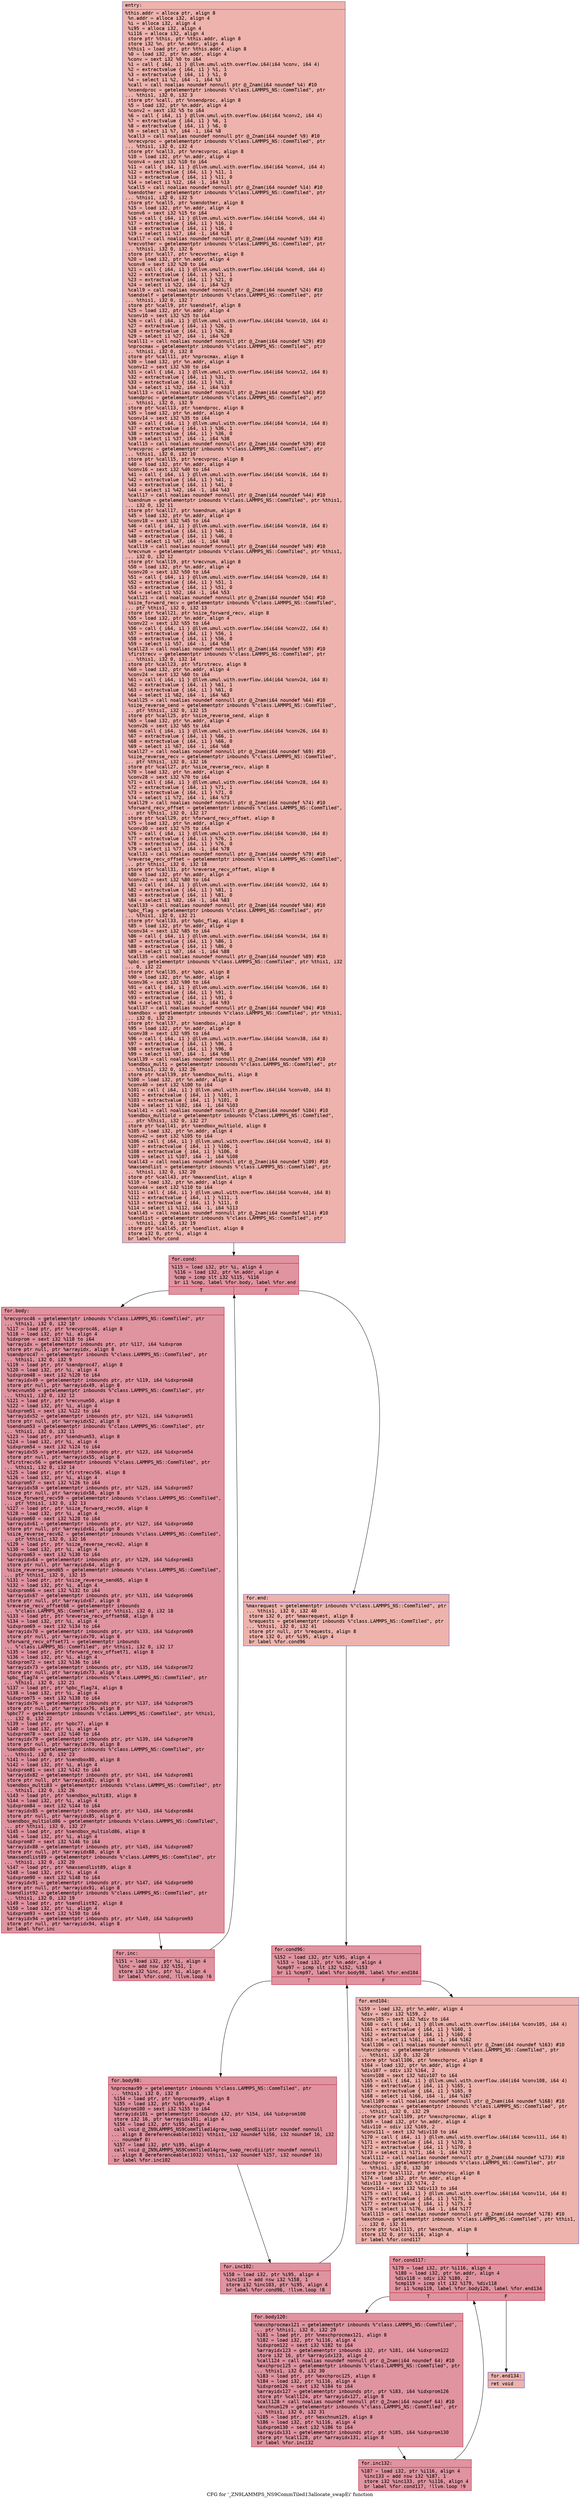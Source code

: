digraph "CFG for '_ZN9LAMMPS_NS9CommTiled13allocate_swapEi' function" {
	label="CFG for '_ZN9LAMMPS_NS9CommTiled13allocate_swapEi' function";

	Node0x5560773a8750 [shape=record,color="#3d50c3ff", style=filled, fillcolor="#d6524470" fontname="Courier",label="{entry:\l|  %this.addr = alloca ptr, align 8\l  %n.addr = alloca i32, align 4\l  %i = alloca i32, align 4\l  %i95 = alloca i32, align 4\l  %i116 = alloca i32, align 4\l  store ptr %this, ptr %this.addr, align 8\l  store i32 %n, ptr %n.addr, align 4\l  %this1 = load ptr, ptr %this.addr, align 8\l  %0 = load i32, ptr %n.addr, align 4\l  %conv = sext i32 %0 to i64\l  %1 = call \{ i64, i1 \} @llvm.umul.with.overflow.i64(i64 %conv, i64 4)\l  %2 = extractvalue \{ i64, i1 \} %1, 1\l  %3 = extractvalue \{ i64, i1 \} %1, 0\l  %4 = select i1 %2, i64 -1, i64 %3\l  %call = call noalias noundef nonnull ptr @_Znam(i64 noundef %4) #10\l  %nsendproc = getelementptr inbounds %\"class.LAMMPS_NS::CommTiled\", ptr\l... %this1, i32 0, i32 3\l  store ptr %call, ptr %nsendproc, align 8\l  %5 = load i32, ptr %n.addr, align 4\l  %conv2 = sext i32 %5 to i64\l  %6 = call \{ i64, i1 \} @llvm.umul.with.overflow.i64(i64 %conv2, i64 4)\l  %7 = extractvalue \{ i64, i1 \} %6, 1\l  %8 = extractvalue \{ i64, i1 \} %6, 0\l  %9 = select i1 %7, i64 -1, i64 %8\l  %call3 = call noalias noundef nonnull ptr @_Znam(i64 noundef %9) #10\l  %nrecvproc = getelementptr inbounds %\"class.LAMMPS_NS::CommTiled\", ptr\l... %this1, i32 0, i32 4\l  store ptr %call3, ptr %nrecvproc, align 8\l  %10 = load i32, ptr %n.addr, align 4\l  %conv4 = sext i32 %10 to i64\l  %11 = call \{ i64, i1 \} @llvm.umul.with.overflow.i64(i64 %conv4, i64 4)\l  %12 = extractvalue \{ i64, i1 \} %11, 1\l  %13 = extractvalue \{ i64, i1 \} %11, 0\l  %14 = select i1 %12, i64 -1, i64 %13\l  %call5 = call noalias noundef nonnull ptr @_Znam(i64 noundef %14) #10\l  %sendother = getelementptr inbounds %\"class.LAMMPS_NS::CommTiled\", ptr\l... %this1, i32 0, i32 5\l  store ptr %call5, ptr %sendother, align 8\l  %15 = load i32, ptr %n.addr, align 4\l  %conv6 = sext i32 %15 to i64\l  %16 = call \{ i64, i1 \} @llvm.umul.with.overflow.i64(i64 %conv6, i64 4)\l  %17 = extractvalue \{ i64, i1 \} %16, 1\l  %18 = extractvalue \{ i64, i1 \} %16, 0\l  %19 = select i1 %17, i64 -1, i64 %18\l  %call7 = call noalias noundef nonnull ptr @_Znam(i64 noundef %19) #10\l  %recvother = getelementptr inbounds %\"class.LAMMPS_NS::CommTiled\", ptr\l... %this1, i32 0, i32 6\l  store ptr %call7, ptr %recvother, align 8\l  %20 = load i32, ptr %n.addr, align 4\l  %conv8 = sext i32 %20 to i64\l  %21 = call \{ i64, i1 \} @llvm.umul.with.overflow.i64(i64 %conv8, i64 4)\l  %22 = extractvalue \{ i64, i1 \} %21, 1\l  %23 = extractvalue \{ i64, i1 \} %21, 0\l  %24 = select i1 %22, i64 -1, i64 %23\l  %call9 = call noalias noundef nonnull ptr @_Znam(i64 noundef %24) #10\l  %sendself = getelementptr inbounds %\"class.LAMMPS_NS::CommTiled\", ptr\l... %this1, i32 0, i32 7\l  store ptr %call9, ptr %sendself, align 8\l  %25 = load i32, ptr %n.addr, align 4\l  %conv10 = sext i32 %25 to i64\l  %26 = call \{ i64, i1 \} @llvm.umul.with.overflow.i64(i64 %conv10, i64 4)\l  %27 = extractvalue \{ i64, i1 \} %26, 1\l  %28 = extractvalue \{ i64, i1 \} %26, 0\l  %29 = select i1 %27, i64 -1, i64 %28\l  %call11 = call noalias noundef nonnull ptr @_Znam(i64 noundef %29) #10\l  %nprocmax = getelementptr inbounds %\"class.LAMMPS_NS::CommTiled\", ptr\l... %this1, i32 0, i32 8\l  store ptr %call11, ptr %nprocmax, align 8\l  %30 = load i32, ptr %n.addr, align 4\l  %conv12 = sext i32 %30 to i64\l  %31 = call \{ i64, i1 \} @llvm.umul.with.overflow.i64(i64 %conv12, i64 8)\l  %32 = extractvalue \{ i64, i1 \} %31, 1\l  %33 = extractvalue \{ i64, i1 \} %31, 0\l  %34 = select i1 %32, i64 -1, i64 %33\l  %call13 = call noalias noundef nonnull ptr @_Znam(i64 noundef %34) #10\l  %sendproc = getelementptr inbounds %\"class.LAMMPS_NS::CommTiled\", ptr\l... %this1, i32 0, i32 9\l  store ptr %call13, ptr %sendproc, align 8\l  %35 = load i32, ptr %n.addr, align 4\l  %conv14 = sext i32 %35 to i64\l  %36 = call \{ i64, i1 \} @llvm.umul.with.overflow.i64(i64 %conv14, i64 8)\l  %37 = extractvalue \{ i64, i1 \} %36, 1\l  %38 = extractvalue \{ i64, i1 \} %36, 0\l  %39 = select i1 %37, i64 -1, i64 %38\l  %call15 = call noalias noundef nonnull ptr @_Znam(i64 noundef %39) #10\l  %recvproc = getelementptr inbounds %\"class.LAMMPS_NS::CommTiled\", ptr\l... %this1, i32 0, i32 10\l  store ptr %call15, ptr %recvproc, align 8\l  %40 = load i32, ptr %n.addr, align 4\l  %conv16 = sext i32 %40 to i64\l  %41 = call \{ i64, i1 \} @llvm.umul.with.overflow.i64(i64 %conv16, i64 8)\l  %42 = extractvalue \{ i64, i1 \} %41, 1\l  %43 = extractvalue \{ i64, i1 \} %41, 0\l  %44 = select i1 %42, i64 -1, i64 %43\l  %call17 = call noalias noundef nonnull ptr @_Znam(i64 noundef %44) #10\l  %sendnum = getelementptr inbounds %\"class.LAMMPS_NS::CommTiled\", ptr %this1,\l... i32 0, i32 11\l  store ptr %call17, ptr %sendnum, align 8\l  %45 = load i32, ptr %n.addr, align 4\l  %conv18 = sext i32 %45 to i64\l  %46 = call \{ i64, i1 \} @llvm.umul.with.overflow.i64(i64 %conv18, i64 8)\l  %47 = extractvalue \{ i64, i1 \} %46, 1\l  %48 = extractvalue \{ i64, i1 \} %46, 0\l  %49 = select i1 %47, i64 -1, i64 %48\l  %call19 = call noalias noundef nonnull ptr @_Znam(i64 noundef %49) #10\l  %recvnum = getelementptr inbounds %\"class.LAMMPS_NS::CommTiled\", ptr %this1,\l... i32 0, i32 12\l  store ptr %call19, ptr %recvnum, align 8\l  %50 = load i32, ptr %n.addr, align 4\l  %conv20 = sext i32 %50 to i64\l  %51 = call \{ i64, i1 \} @llvm.umul.with.overflow.i64(i64 %conv20, i64 8)\l  %52 = extractvalue \{ i64, i1 \} %51, 1\l  %53 = extractvalue \{ i64, i1 \} %51, 0\l  %54 = select i1 %52, i64 -1, i64 %53\l  %call21 = call noalias noundef nonnull ptr @_Znam(i64 noundef %54) #10\l  %size_forward_recv = getelementptr inbounds %\"class.LAMMPS_NS::CommTiled\",\l... ptr %this1, i32 0, i32 13\l  store ptr %call21, ptr %size_forward_recv, align 8\l  %55 = load i32, ptr %n.addr, align 4\l  %conv22 = sext i32 %55 to i64\l  %56 = call \{ i64, i1 \} @llvm.umul.with.overflow.i64(i64 %conv22, i64 8)\l  %57 = extractvalue \{ i64, i1 \} %56, 1\l  %58 = extractvalue \{ i64, i1 \} %56, 0\l  %59 = select i1 %57, i64 -1, i64 %58\l  %call23 = call noalias noundef nonnull ptr @_Znam(i64 noundef %59) #10\l  %firstrecv = getelementptr inbounds %\"class.LAMMPS_NS::CommTiled\", ptr\l... %this1, i32 0, i32 14\l  store ptr %call23, ptr %firstrecv, align 8\l  %60 = load i32, ptr %n.addr, align 4\l  %conv24 = sext i32 %60 to i64\l  %61 = call \{ i64, i1 \} @llvm.umul.with.overflow.i64(i64 %conv24, i64 8)\l  %62 = extractvalue \{ i64, i1 \} %61, 1\l  %63 = extractvalue \{ i64, i1 \} %61, 0\l  %64 = select i1 %62, i64 -1, i64 %63\l  %call25 = call noalias noundef nonnull ptr @_Znam(i64 noundef %64) #10\l  %size_reverse_send = getelementptr inbounds %\"class.LAMMPS_NS::CommTiled\",\l... ptr %this1, i32 0, i32 15\l  store ptr %call25, ptr %size_reverse_send, align 8\l  %65 = load i32, ptr %n.addr, align 4\l  %conv26 = sext i32 %65 to i64\l  %66 = call \{ i64, i1 \} @llvm.umul.with.overflow.i64(i64 %conv26, i64 8)\l  %67 = extractvalue \{ i64, i1 \} %66, 1\l  %68 = extractvalue \{ i64, i1 \} %66, 0\l  %69 = select i1 %67, i64 -1, i64 %68\l  %call27 = call noalias noundef nonnull ptr @_Znam(i64 noundef %69) #10\l  %size_reverse_recv = getelementptr inbounds %\"class.LAMMPS_NS::CommTiled\",\l... ptr %this1, i32 0, i32 16\l  store ptr %call27, ptr %size_reverse_recv, align 8\l  %70 = load i32, ptr %n.addr, align 4\l  %conv28 = sext i32 %70 to i64\l  %71 = call \{ i64, i1 \} @llvm.umul.with.overflow.i64(i64 %conv28, i64 8)\l  %72 = extractvalue \{ i64, i1 \} %71, 1\l  %73 = extractvalue \{ i64, i1 \} %71, 0\l  %74 = select i1 %72, i64 -1, i64 %73\l  %call29 = call noalias noundef nonnull ptr @_Znam(i64 noundef %74) #10\l  %forward_recv_offset = getelementptr inbounds %\"class.LAMMPS_NS::CommTiled\",\l... ptr %this1, i32 0, i32 17\l  store ptr %call29, ptr %forward_recv_offset, align 8\l  %75 = load i32, ptr %n.addr, align 4\l  %conv30 = sext i32 %75 to i64\l  %76 = call \{ i64, i1 \} @llvm.umul.with.overflow.i64(i64 %conv30, i64 8)\l  %77 = extractvalue \{ i64, i1 \} %76, 1\l  %78 = extractvalue \{ i64, i1 \} %76, 0\l  %79 = select i1 %77, i64 -1, i64 %78\l  %call31 = call noalias noundef nonnull ptr @_Znam(i64 noundef %79) #10\l  %reverse_recv_offset = getelementptr inbounds %\"class.LAMMPS_NS::CommTiled\",\l... ptr %this1, i32 0, i32 18\l  store ptr %call31, ptr %reverse_recv_offset, align 8\l  %80 = load i32, ptr %n.addr, align 4\l  %conv32 = sext i32 %80 to i64\l  %81 = call \{ i64, i1 \} @llvm.umul.with.overflow.i64(i64 %conv32, i64 8)\l  %82 = extractvalue \{ i64, i1 \} %81, 1\l  %83 = extractvalue \{ i64, i1 \} %81, 0\l  %84 = select i1 %82, i64 -1, i64 %83\l  %call33 = call noalias noundef nonnull ptr @_Znam(i64 noundef %84) #10\l  %pbc_flag = getelementptr inbounds %\"class.LAMMPS_NS::CommTiled\", ptr\l... %this1, i32 0, i32 21\l  store ptr %call33, ptr %pbc_flag, align 8\l  %85 = load i32, ptr %n.addr, align 4\l  %conv34 = sext i32 %85 to i64\l  %86 = call \{ i64, i1 \} @llvm.umul.with.overflow.i64(i64 %conv34, i64 8)\l  %87 = extractvalue \{ i64, i1 \} %86, 1\l  %88 = extractvalue \{ i64, i1 \} %86, 0\l  %89 = select i1 %87, i64 -1, i64 %88\l  %call35 = call noalias noundef nonnull ptr @_Znam(i64 noundef %89) #10\l  %pbc = getelementptr inbounds %\"class.LAMMPS_NS::CommTiled\", ptr %this1, i32\l... 0, i32 22\l  store ptr %call35, ptr %pbc, align 8\l  %90 = load i32, ptr %n.addr, align 4\l  %conv36 = sext i32 %90 to i64\l  %91 = call \{ i64, i1 \} @llvm.umul.with.overflow.i64(i64 %conv36, i64 8)\l  %92 = extractvalue \{ i64, i1 \} %91, 1\l  %93 = extractvalue \{ i64, i1 \} %91, 0\l  %94 = select i1 %92, i64 -1, i64 %93\l  %call37 = call noalias noundef nonnull ptr @_Znam(i64 noundef %94) #10\l  %sendbox = getelementptr inbounds %\"class.LAMMPS_NS::CommTiled\", ptr %this1,\l... i32 0, i32 23\l  store ptr %call37, ptr %sendbox, align 8\l  %95 = load i32, ptr %n.addr, align 4\l  %conv38 = sext i32 %95 to i64\l  %96 = call \{ i64, i1 \} @llvm.umul.with.overflow.i64(i64 %conv38, i64 8)\l  %97 = extractvalue \{ i64, i1 \} %96, 1\l  %98 = extractvalue \{ i64, i1 \} %96, 0\l  %99 = select i1 %97, i64 -1, i64 %98\l  %call39 = call noalias noundef nonnull ptr @_Znam(i64 noundef %99) #10\l  %sendbox_multi = getelementptr inbounds %\"class.LAMMPS_NS::CommTiled\", ptr\l... %this1, i32 0, i32 26\l  store ptr %call39, ptr %sendbox_multi, align 8\l  %100 = load i32, ptr %n.addr, align 4\l  %conv40 = sext i32 %100 to i64\l  %101 = call \{ i64, i1 \} @llvm.umul.with.overflow.i64(i64 %conv40, i64 8)\l  %102 = extractvalue \{ i64, i1 \} %101, 1\l  %103 = extractvalue \{ i64, i1 \} %101, 0\l  %104 = select i1 %102, i64 -1, i64 %103\l  %call41 = call noalias noundef nonnull ptr @_Znam(i64 noundef %104) #10\l  %sendbox_multiold = getelementptr inbounds %\"class.LAMMPS_NS::CommTiled\",\l... ptr %this1, i32 0, i32 27\l  store ptr %call41, ptr %sendbox_multiold, align 8\l  %105 = load i32, ptr %n.addr, align 4\l  %conv42 = sext i32 %105 to i64\l  %106 = call \{ i64, i1 \} @llvm.umul.with.overflow.i64(i64 %conv42, i64 8)\l  %107 = extractvalue \{ i64, i1 \} %106, 1\l  %108 = extractvalue \{ i64, i1 \} %106, 0\l  %109 = select i1 %107, i64 -1, i64 %108\l  %call43 = call noalias noundef nonnull ptr @_Znam(i64 noundef %109) #10\l  %maxsendlist = getelementptr inbounds %\"class.LAMMPS_NS::CommTiled\", ptr\l... %this1, i32 0, i32 20\l  store ptr %call43, ptr %maxsendlist, align 8\l  %110 = load i32, ptr %n.addr, align 4\l  %conv44 = sext i32 %110 to i64\l  %111 = call \{ i64, i1 \} @llvm.umul.with.overflow.i64(i64 %conv44, i64 8)\l  %112 = extractvalue \{ i64, i1 \} %111, 1\l  %113 = extractvalue \{ i64, i1 \} %111, 0\l  %114 = select i1 %112, i64 -1, i64 %113\l  %call45 = call noalias noundef nonnull ptr @_Znam(i64 noundef %114) #10\l  %sendlist = getelementptr inbounds %\"class.LAMMPS_NS::CommTiled\", ptr\l... %this1, i32 0, i32 19\l  store ptr %call45, ptr %sendlist, align 8\l  store i32 0, ptr %i, align 4\l  br label %for.cond\l}"];
	Node0x5560773a8750 -> Node0x5560773b41c0[tooltip="entry -> for.cond\nProbability 100.00%" ];
	Node0x5560773b41c0 [shape=record,color="#b70d28ff", style=filled, fillcolor="#b70d2870" fontname="Courier",label="{for.cond:\l|  %115 = load i32, ptr %i, align 4\l  %116 = load i32, ptr %n.addr, align 4\l  %cmp = icmp slt i32 %115, %116\l  br i1 %cmp, label %for.body, label %for.end\l|{<s0>T|<s1>F}}"];
	Node0x5560773b41c0:s0 -> Node0x5560773b4430[tooltip="for.cond -> for.body\nProbability 96.88%" ];
	Node0x5560773b41c0:s1 -> Node0x5560773b4480[tooltip="for.cond -> for.end\nProbability 3.12%" ];
	Node0x5560773b4430 [shape=record,color="#b70d28ff", style=filled, fillcolor="#b70d2870" fontname="Courier",label="{for.body:\l|  %recvproc46 = getelementptr inbounds %\"class.LAMMPS_NS::CommTiled\", ptr\l... %this1, i32 0, i32 10\l  %117 = load ptr, ptr %recvproc46, align 8\l  %118 = load i32, ptr %i, align 4\l  %idxprom = sext i32 %118 to i64\l  %arrayidx = getelementptr inbounds ptr, ptr %117, i64 %idxprom\l  store ptr null, ptr %arrayidx, align 8\l  %sendproc47 = getelementptr inbounds %\"class.LAMMPS_NS::CommTiled\", ptr\l... %this1, i32 0, i32 9\l  %119 = load ptr, ptr %sendproc47, align 8\l  %120 = load i32, ptr %i, align 4\l  %idxprom48 = sext i32 %120 to i64\l  %arrayidx49 = getelementptr inbounds ptr, ptr %119, i64 %idxprom48\l  store ptr null, ptr %arrayidx49, align 8\l  %recvnum50 = getelementptr inbounds %\"class.LAMMPS_NS::CommTiled\", ptr\l... %this1, i32 0, i32 12\l  %121 = load ptr, ptr %recvnum50, align 8\l  %122 = load i32, ptr %i, align 4\l  %idxprom51 = sext i32 %122 to i64\l  %arrayidx52 = getelementptr inbounds ptr, ptr %121, i64 %idxprom51\l  store ptr null, ptr %arrayidx52, align 8\l  %sendnum53 = getelementptr inbounds %\"class.LAMMPS_NS::CommTiled\", ptr\l... %this1, i32 0, i32 11\l  %123 = load ptr, ptr %sendnum53, align 8\l  %124 = load i32, ptr %i, align 4\l  %idxprom54 = sext i32 %124 to i64\l  %arrayidx55 = getelementptr inbounds ptr, ptr %123, i64 %idxprom54\l  store ptr null, ptr %arrayidx55, align 8\l  %firstrecv56 = getelementptr inbounds %\"class.LAMMPS_NS::CommTiled\", ptr\l... %this1, i32 0, i32 14\l  %125 = load ptr, ptr %firstrecv56, align 8\l  %126 = load i32, ptr %i, align 4\l  %idxprom57 = sext i32 %126 to i64\l  %arrayidx58 = getelementptr inbounds ptr, ptr %125, i64 %idxprom57\l  store ptr null, ptr %arrayidx58, align 8\l  %size_forward_recv59 = getelementptr inbounds %\"class.LAMMPS_NS::CommTiled\",\l... ptr %this1, i32 0, i32 13\l  %127 = load ptr, ptr %size_forward_recv59, align 8\l  %128 = load i32, ptr %i, align 4\l  %idxprom60 = sext i32 %128 to i64\l  %arrayidx61 = getelementptr inbounds ptr, ptr %127, i64 %idxprom60\l  store ptr null, ptr %arrayidx61, align 8\l  %size_reverse_recv62 = getelementptr inbounds %\"class.LAMMPS_NS::CommTiled\",\l... ptr %this1, i32 0, i32 16\l  %129 = load ptr, ptr %size_reverse_recv62, align 8\l  %130 = load i32, ptr %i, align 4\l  %idxprom63 = sext i32 %130 to i64\l  %arrayidx64 = getelementptr inbounds ptr, ptr %129, i64 %idxprom63\l  store ptr null, ptr %arrayidx64, align 8\l  %size_reverse_send65 = getelementptr inbounds %\"class.LAMMPS_NS::CommTiled\",\l... ptr %this1, i32 0, i32 15\l  %131 = load ptr, ptr %size_reverse_send65, align 8\l  %132 = load i32, ptr %i, align 4\l  %idxprom66 = sext i32 %132 to i64\l  %arrayidx67 = getelementptr inbounds ptr, ptr %131, i64 %idxprom66\l  store ptr null, ptr %arrayidx67, align 8\l  %reverse_recv_offset68 = getelementptr inbounds\l... %\"class.LAMMPS_NS::CommTiled\", ptr %this1, i32 0, i32 18\l  %133 = load ptr, ptr %reverse_recv_offset68, align 8\l  %134 = load i32, ptr %i, align 4\l  %idxprom69 = sext i32 %134 to i64\l  %arrayidx70 = getelementptr inbounds ptr, ptr %133, i64 %idxprom69\l  store ptr null, ptr %arrayidx70, align 8\l  %forward_recv_offset71 = getelementptr inbounds\l... %\"class.LAMMPS_NS::CommTiled\", ptr %this1, i32 0, i32 17\l  %135 = load ptr, ptr %forward_recv_offset71, align 8\l  %136 = load i32, ptr %i, align 4\l  %idxprom72 = sext i32 %136 to i64\l  %arrayidx73 = getelementptr inbounds ptr, ptr %135, i64 %idxprom72\l  store ptr null, ptr %arrayidx73, align 8\l  %pbc_flag74 = getelementptr inbounds %\"class.LAMMPS_NS::CommTiled\", ptr\l... %this1, i32 0, i32 21\l  %137 = load ptr, ptr %pbc_flag74, align 8\l  %138 = load i32, ptr %i, align 4\l  %idxprom75 = sext i32 %138 to i64\l  %arrayidx76 = getelementptr inbounds ptr, ptr %137, i64 %idxprom75\l  store ptr null, ptr %arrayidx76, align 8\l  %pbc77 = getelementptr inbounds %\"class.LAMMPS_NS::CommTiled\", ptr %this1,\l... i32 0, i32 22\l  %139 = load ptr, ptr %pbc77, align 8\l  %140 = load i32, ptr %i, align 4\l  %idxprom78 = sext i32 %140 to i64\l  %arrayidx79 = getelementptr inbounds ptr, ptr %139, i64 %idxprom78\l  store ptr null, ptr %arrayidx79, align 8\l  %sendbox80 = getelementptr inbounds %\"class.LAMMPS_NS::CommTiled\", ptr\l... %this1, i32 0, i32 23\l  %141 = load ptr, ptr %sendbox80, align 8\l  %142 = load i32, ptr %i, align 4\l  %idxprom81 = sext i32 %142 to i64\l  %arrayidx82 = getelementptr inbounds ptr, ptr %141, i64 %idxprom81\l  store ptr null, ptr %arrayidx82, align 8\l  %sendbox_multi83 = getelementptr inbounds %\"class.LAMMPS_NS::CommTiled\", ptr\l... %this1, i32 0, i32 26\l  %143 = load ptr, ptr %sendbox_multi83, align 8\l  %144 = load i32, ptr %i, align 4\l  %idxprom84 = sext i32 %144 to i64\l  %arrayidx85 = getelementptr inbounds ptr, ptr %143, i64 %idxprom84\l  store ptr null, ptr %arrayidx85, align 8\l  %sendbox_multiold86 = getelementptr inbounds %\"class.LAMMPS_NS::CommTiled\",\l... ptr %this1, i32 0, i32 27\l  %145 = load ptr, ptr %sendbox_multiold86, align 8\l  %146 = load i32, ptr %i, align 4\l  %idxprom87 = sext i32 %146 to i64\l  %arrayidx88 = getelementptr inbounds ptr, ptr %145, i64 %idxprom87\l  store ptr null, ptr %arrayidx88, align 8\l  %maxsendlist89 = getelementptr inbounds %\"class.LAMMPS_NS::CommTiled\", ptr\l... %this1, i32 0, i32 20\l  %147 = load ptr, ptr %maxsendlist89, align 8\l  %148 = load i32, ptr %i, align 4\l  %idxprom90 = sext i32 %148 to i64\l  %arrayidx91 = getelementptr inbounds ptr, ptr %147, i64 %idxprom90\l  store ptr null, ptr %arrayidx91, align 8\l  %sendlist92 = getelementptr inbounds %\"class.LAMMPS_NS::CommTiled\", ptr\l... %this1, i32 0, i32 19\l  %149 = load ptr, ptr %sendlist92, align 8\l  %150 = load i32, ptr %i, align 4\l  %idxprom93 = sext i32 %150 to i64\l  %arrayidx94 = getelementptr inbounds ptr, ptr %149, i64 %idxprom93\l  store ptr null, ptr %arrayidx94, align 8\l  br label %for.inc\l}"];
	Node0x5560773b4430 -> Node0x5560773b9010[tooltip="for.body -> for.inc\nProbability 100.00%" ];
	Node0x5560773b9010 [shape=record,color="#b70d28ff", style=filled, fillcolor="#b70d2870" fontname="Courier",label="{for.inc:\l|  %151 = load i32, ptr %i, align 4\l  %inc = add nsw i32 %151, 1\l  store i32 %inc, ptr %i, align 4\l  br label %for.cond, !llvm.loop !6\l}"];
	Node0x5560773b9010 -> Node0x5560773b41c0[tooltip="for.inc -> for.cond\nProbability 100.00%" ];
	Node0x5560773b4480 [shape=record,color="#3d50c3ff", style=filled, fillcolor="#d6524470" fontname="Courier",label="{for.end:\l|  %maxrequest = getelementptr inbounds %\"class.LAMMPS_NS::CommTiled\", ptr\l... %this1, i32 0, i32 40\l  store i32 0, ptr %maxrequest, align 8\l  %requests = getelementptr inbounds %\"class.LAMMPS_NS::CommTiled\", ptr\l... %this1, i32 0, i32 41\l  store ptr null, ptr %requests, align 8\l  store i32 0, ptr %i95, align 4\l  br label %for.cond96\l}"];
	Node0x5560773b4480 -> Node0x5560773b9780[tooltip="for.end -> for.cond96\nProbability 100.00%" ];
	Node0x5560773b9780 [shape=record,color="#b70d28ff", style=filled, fillcolor="#b70d2870" fontname="Courier",label="{for.cond96:\l|  %152 = load i32, ptr %i95, align 4\l  %153 = load i32, ptr %n.addr, align 4\l  %cmp97 = icmp slt i32 %152, %153\l  br i1 %cmp97, label %for.body98, label %for.end104\l|{<s0>T|<s1>F}}"];
	Node0x5560773b9780:s0 -> Node0x5560773b9a20[tooltip="for.cond96 -> for.body98\nProbability 96.88%" ];
	Node0x5560773b9780:s1 -> Node0x5560773b9aa0[tooltip="for.cond96 -> for.end104\nProbability 3.12%" ];
	Node0x5560773b9a20 [shape=record,color="#b70d28ff", style=filled, fillcolor="#b70d2870" fontname="Courier",label="{for.body98:\l|  %nprocmax99 = getelementptr inbounds %\"class.LAMMPS_NS::CommTiled\", ptr\l... %this1, i32 0, i32 8\l  %154 = load ptr, ptr %nprocmax99, align 8\l  %155 = load i32, ptr %i95, align 4\l  %idxprom100 = sext i32 %155 to i64\l  %arrayidx101 = getelementptr inbounds i32, ptr %154, i64 %idxprom100\l  store i32 16, ptr %arrayidx101, align 4\l  %156 = load i32, ptr %i95, align 4\l  call void @_ZN9LAMMPS_NS9CommTiled14grow_swap_sendEiii(ptr noundef nonnull\l... align 8 dereferenceable(1032) %this1, i32 noundef %156, i32 noundef 16, i32\l... noundef 0)\l  %157 = load i32, ptr %i95, align 4\l  call void @_ZN9LAMMPS_NS9CommTiled14grow_swap_recvEii(ptr noundef nonnull\l... align 8 dereferenceable(1032) %this1, i32 noundef %157, i32 noundef 16)\l  br label %for.inc102\l}"];
	Node0x5560773b9a20 -> Node0x5560773ba440[tooltip="for.body98 -> for.inc102\nProbability 100.00%" ];
	Node0x5560773ba440 [shape=record,color="#b70d28ff", style=filled, fillcolor="#b70d2870" fontname="Courier",label="{for.inc102:\l|  %158 = load i32, ptr %i95, align 4\l  %inc103 = add nsw i32 %158, 1\l  store i32 %inc103, ptr %i95, align 4\l  br label %for.cond96, !llvm.loop !8\l}"];
	Node0x5560773ba440 -> Node0x5560773b9780[tooltip="for.inc102 -> for.cond96\nProbability 100.00%" ];
	Node0x5560773b9aa0 [shape=record,color="#3d50c3ff", style=filled, fillcolor="#d6524470" fontname="Courier",label="{for.end104:\l|  %159 = load i32, ptr %n.addr, align 4\l  %div = sdiv i32 %159, 2\l  %conv105 = sext i32 %div to i64\l  %160 = call \{ i64, i1 \} @llvm.umul.with.overflow.i64(i64 %conv105, i64 4)\l  %161 = extractvalue \{ i64, i1 \} %160, 1\l  %162 = extractvalue \{ i64, i1 \} %160, 0\l  %163 = select i1 %161, i64 -1, i64 %162\l  %call106 = call noalias noundef nonnull ptr @_Znam(i64 noundef %163) #10\l  %nexchproc = getelementptr inbounds %\"class.LAMMPS_NS::CommTiled\", ptr\l... %this1, i32 0, i32 28\l  store ptr %call106, ptr %nexchproc, align 8\l  %164 = load i32, ptr %n.addr, align 4\l  %div107 = sdiv i32 %164, 2\l  %conv108 = sext i32 %div107 to i64\l  %165 = call \{ i64, i1 \} @llvm.umul.with.overflow.i64(i64 %conv108, i64 4)\l  %166 = extractvalue \{ i64, i1 \} %165, 1\l  %167 = extractvalue \{ i64, i1 \} %165, 0\l  %168 = select i1 %166, i64 -1, i64 %167\l  %call109 = call noalias noundef nonnull ptr @_Znam(i64 noundef %168) #10\l  %nexchprocmax = getelementptr inbounds %\"class.LAMMPS_NS::CommTiled\", ptr\l... %this1, i32 0, i32 29\l  store ptr %call109, ptr %nexchprocmax, align 8\l  %169 = load i32, ptr %n.addr, align 4\l  %div110 = sdiv i32 %169, 2\l  %conv111 = sext i32 %div110 to i64\l  %170 = call \{ i64, i1 \} @llvm.umul.with.overflow.i64(i64 %conv111, i64 8)\l  %171 = extractvalue \{ i64, i1 \} %170, 1\l  %172 = extractvalue \{ i64, i1 \} %170, 0\l  %173 = select i1 %171, i64 -1, i64 %172\l  %call112 = call noalias noundef nonnull ptr @_Znam(i64 noundef %173) #10\l  %exchproc = getelementptr inbounds %\"class.LAMMPS_NS::CommTiled\", ptr\l... %this1, i32 0, i32 30\l  store ptr %call112, ptr %exchproc, align 8\l  %174 = load i32, ptr %n.addr, align 4\l  %div113 = sdiv i32 %174, 2\l  %conv114 = sext i32 %div113 to i64\l  %175 = call \{ i64, i1 \} @llvm.umul.with.overflow.i64(i64 %conv114, i64 8)\l  %176 = extractvalue \{ i64, i1 \} %175, 1\l  %177 = extractvalue \{ i64, i1 \} %175, 0\l  %178 = select i1 %176, i64 -1, i64 %177\l  %call115 = call noalias noundef nonnull ptr @_Znam(i64 noundef %178) #10\l  %exchnum = getelementptr inbounds %\"class.LAMMPS_NS::CommTiled\", ptr %this1,\l... i32 0, i32 31\l  store ptr %call115, ptr %exchnum, align 8\l  store i32 0, ptr %i116, align 4\l  br label %for.cond117\l}"];
	Node0x5560773b9aa0 -> Node0x5560773bc6e0[tooltip="for.end104 -> for.cond117\nProbability 100.00%" ];
	Node0x5560773bc6e0 [shape=record,color="#b70d28ff", style=filled, fillcolor="#b70d2870" fontname="Courier",label="{for.cond117:\l|  %179 = load i32, ptr %i116, align 4\l  %180 = load i32, ptr %n.addr, align 4\l  %div118 = sdiv i32 %180, 2\l  %cmp119 = icmp slt i32 %179, %div118\l  br i1 %cmp119, label %for.body120, label %for.end134\l|{<s0>T|<s1>F}}"];
	Node0x5560773bc6e0:s0 -> Node0x5560773bca00[tooltip="for.cond117 -> for.body120\nProbability 96.88%" ];
	Node0x5560773bc6e0:s1 -> Node0x5560773bca50[tooltip="for.cond117 -> for.end134\nProbability 3.12%" ];
	Node0x5560773bca00 [shape=record,color="#b70d28ff", style=filled, fillcolor="#b70d2870" fontname="Courier",label="{for.body120:\l|  %nexchprocmax121 = getelementptr inbounds %\"class.LAMMPS_NS::CommTiled\",\l... ptr %this1, i32 0, i32 29\l  %181 = load ptr, ptr %nexchprocmax121, align 8\l  %182 = load i32, ptr %i116, align 4\l  %idxprom122 = sext i32 %182 to i64\l  %arrayidx123 = getelementptr inbounds i32, ptr %181, i64 %idxprom122\l  store i32 16, ptr %arrayidx123, align 4\l  %call124 = call noalias noundef nonnull ptr @_Znam(i64 noundef 64) #10\l  %exchproc125 = getelementptr inbounds %\"class.LAMMPS_NS::CommTiled\", ptr\l... %this1, i32 0, i32 30\l  %183 = load ptr, ptr %exchproc125, align 8\l  %184 = load i32, ptr %i116, align 4\l  %idxprom126 = sext i32 %184 to i64\l  %arrayidx127 = getelementptr inbounds ptr, ptr %183, i64 %idxprom126\l  store ptr %call124, ptr %arrayidx127, align 8\l  %call128 = call noalias noundef nonnull ptr @_Znam(i64 noundef 64) #10\l  %exchnum129 = getelementptr inbounds %\"class.LAMMPS_NS::CommTiled\", ptr\l... %this1, i32 0, i32 31\l  %185 = load ptr, ptr %exchnum129, align 8\l  %186 = load i32, ptr %i116, align 4\l  %idxprom130 = sext i32 %186 to i64\l  %arrayidx131 = getelementptr inbounds ptr, ptr %185, i64 %idxprom130\l  store ptr %call128, ptr %arrayidx131, align 8\l  br label %for.inc132\l}"];
	Node0x5560773bca00 -> Node0x5560773bda10[tooltip="for.body120 -> for.inc132\nProbability 100.00%" ];
	Node0x5560773bda10 [shape=record,color="#b70d28ff", style=filled, fillcolor="#b70d2870" fontname="Courier",label="{for.inc132:\l|  %187 = load i32, ptr %i116, align 4\l  %inc133 = add nsw i32 %187, 1\l  store i32 %inc133, ptr %i116, align 4\l  br label %for.cond117, !llvm.loop !9\l}"];
	Node0x5560773bda10 -> Node0x5560773bc6e0[tooltip="for.inc132 -> for.cond117\nProbability 100.00%" ];
	Node0x5560773bca50 [shape=record,color="#3d50c3ff", style=filled, fillcolor="#d6524470" fontname="Courier",label="{for.end134:\l|  ret void\l}"];
}
